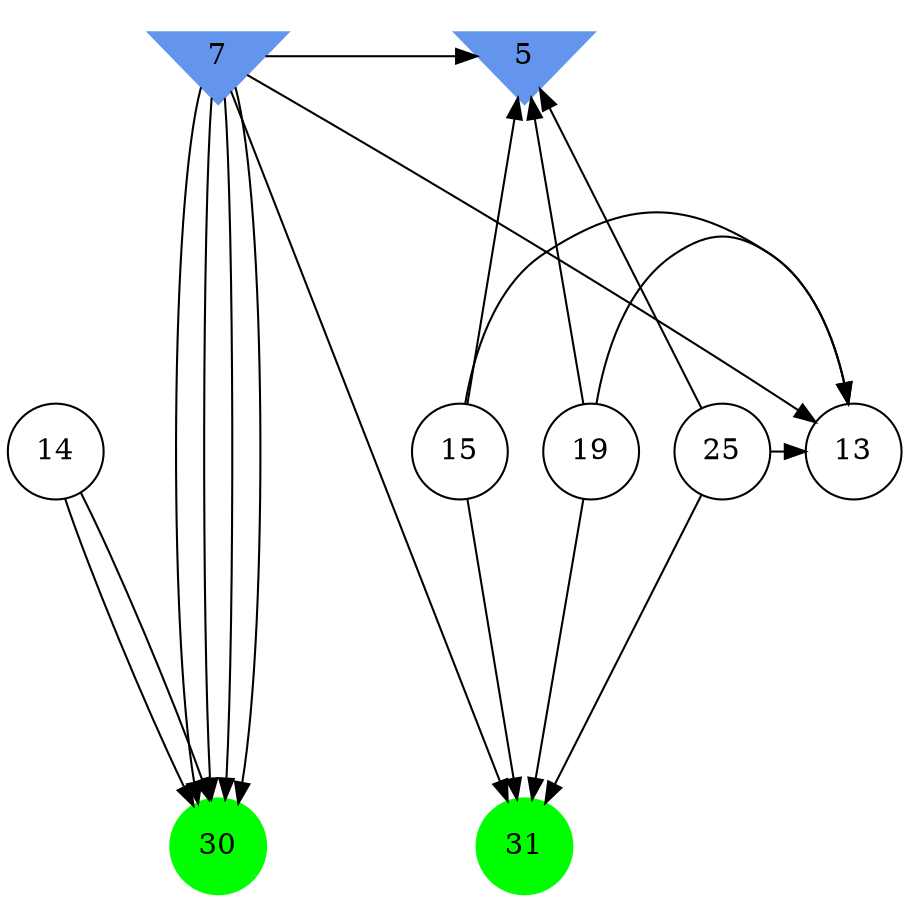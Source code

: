 digraph brain {
	ranksep=2.0;
	5 [shape=invtriangle,style=filled,color=cornflowerblue];
	7 [shape=invtriangle,style=filled,color=cornflowerblue];
	13 [shape=circle,color=black];
	14 [shape=circle,color=black];
	15 [shape=circle,color=black];
	19 [shape=circle,color=black];
	25 [shape=circle,color=black];
	30 [shape=circle,style=filled,color=green];
	31 [shape=circle,style=filled,color=green];
	19	->	13;
	19	->	5;
	19	->	31;
	15	->	13;
	15	->	5;
	15	->	31;
	25	->	13;
	25	->	5;
	25	->	31;
	7	->	13;
	7	->	5;
	7	->	31;
	7	->	30;
	7	->	30;
	14	->	30;
	7	->	30;
	7	->	30;
	14	->	30;
	{ rank=same; 5; 7; }
	{ rank=same; 13; 14; 15; 19; 25; }
	{ rank=same; 30; 31; }
}
